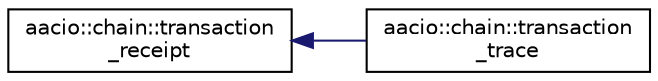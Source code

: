 digraph "Graphical Class Hierarchy"
{
  edge [fontname="Helvetica",fontsize="10",labelfontname="Helvetica",labelfontsize="10"];
  node [fontname="Helvetica",fontsize="10",shape=record];
  rankdir="LR";
  Node0 [label="aacio::chain::transaction\l_receipt",height=0.2,width=0.4,color="black", fillcolor="white", style="filled",URL="$structaacio_1_1chain_1_1transaction__receipt.html"];
  Node0 -> Node1 [dir="back",color="midnightblue",fontsize="10",style="solid",fontname="Helvetica"];
  Node1 [label="aacio::chain::transaction\l_trace",height=0.2,width=0.4,color="black", fillcolor="white", style="filled",URL="$structaacio_1_1chain_1_1transaction__trace.html"];
}
